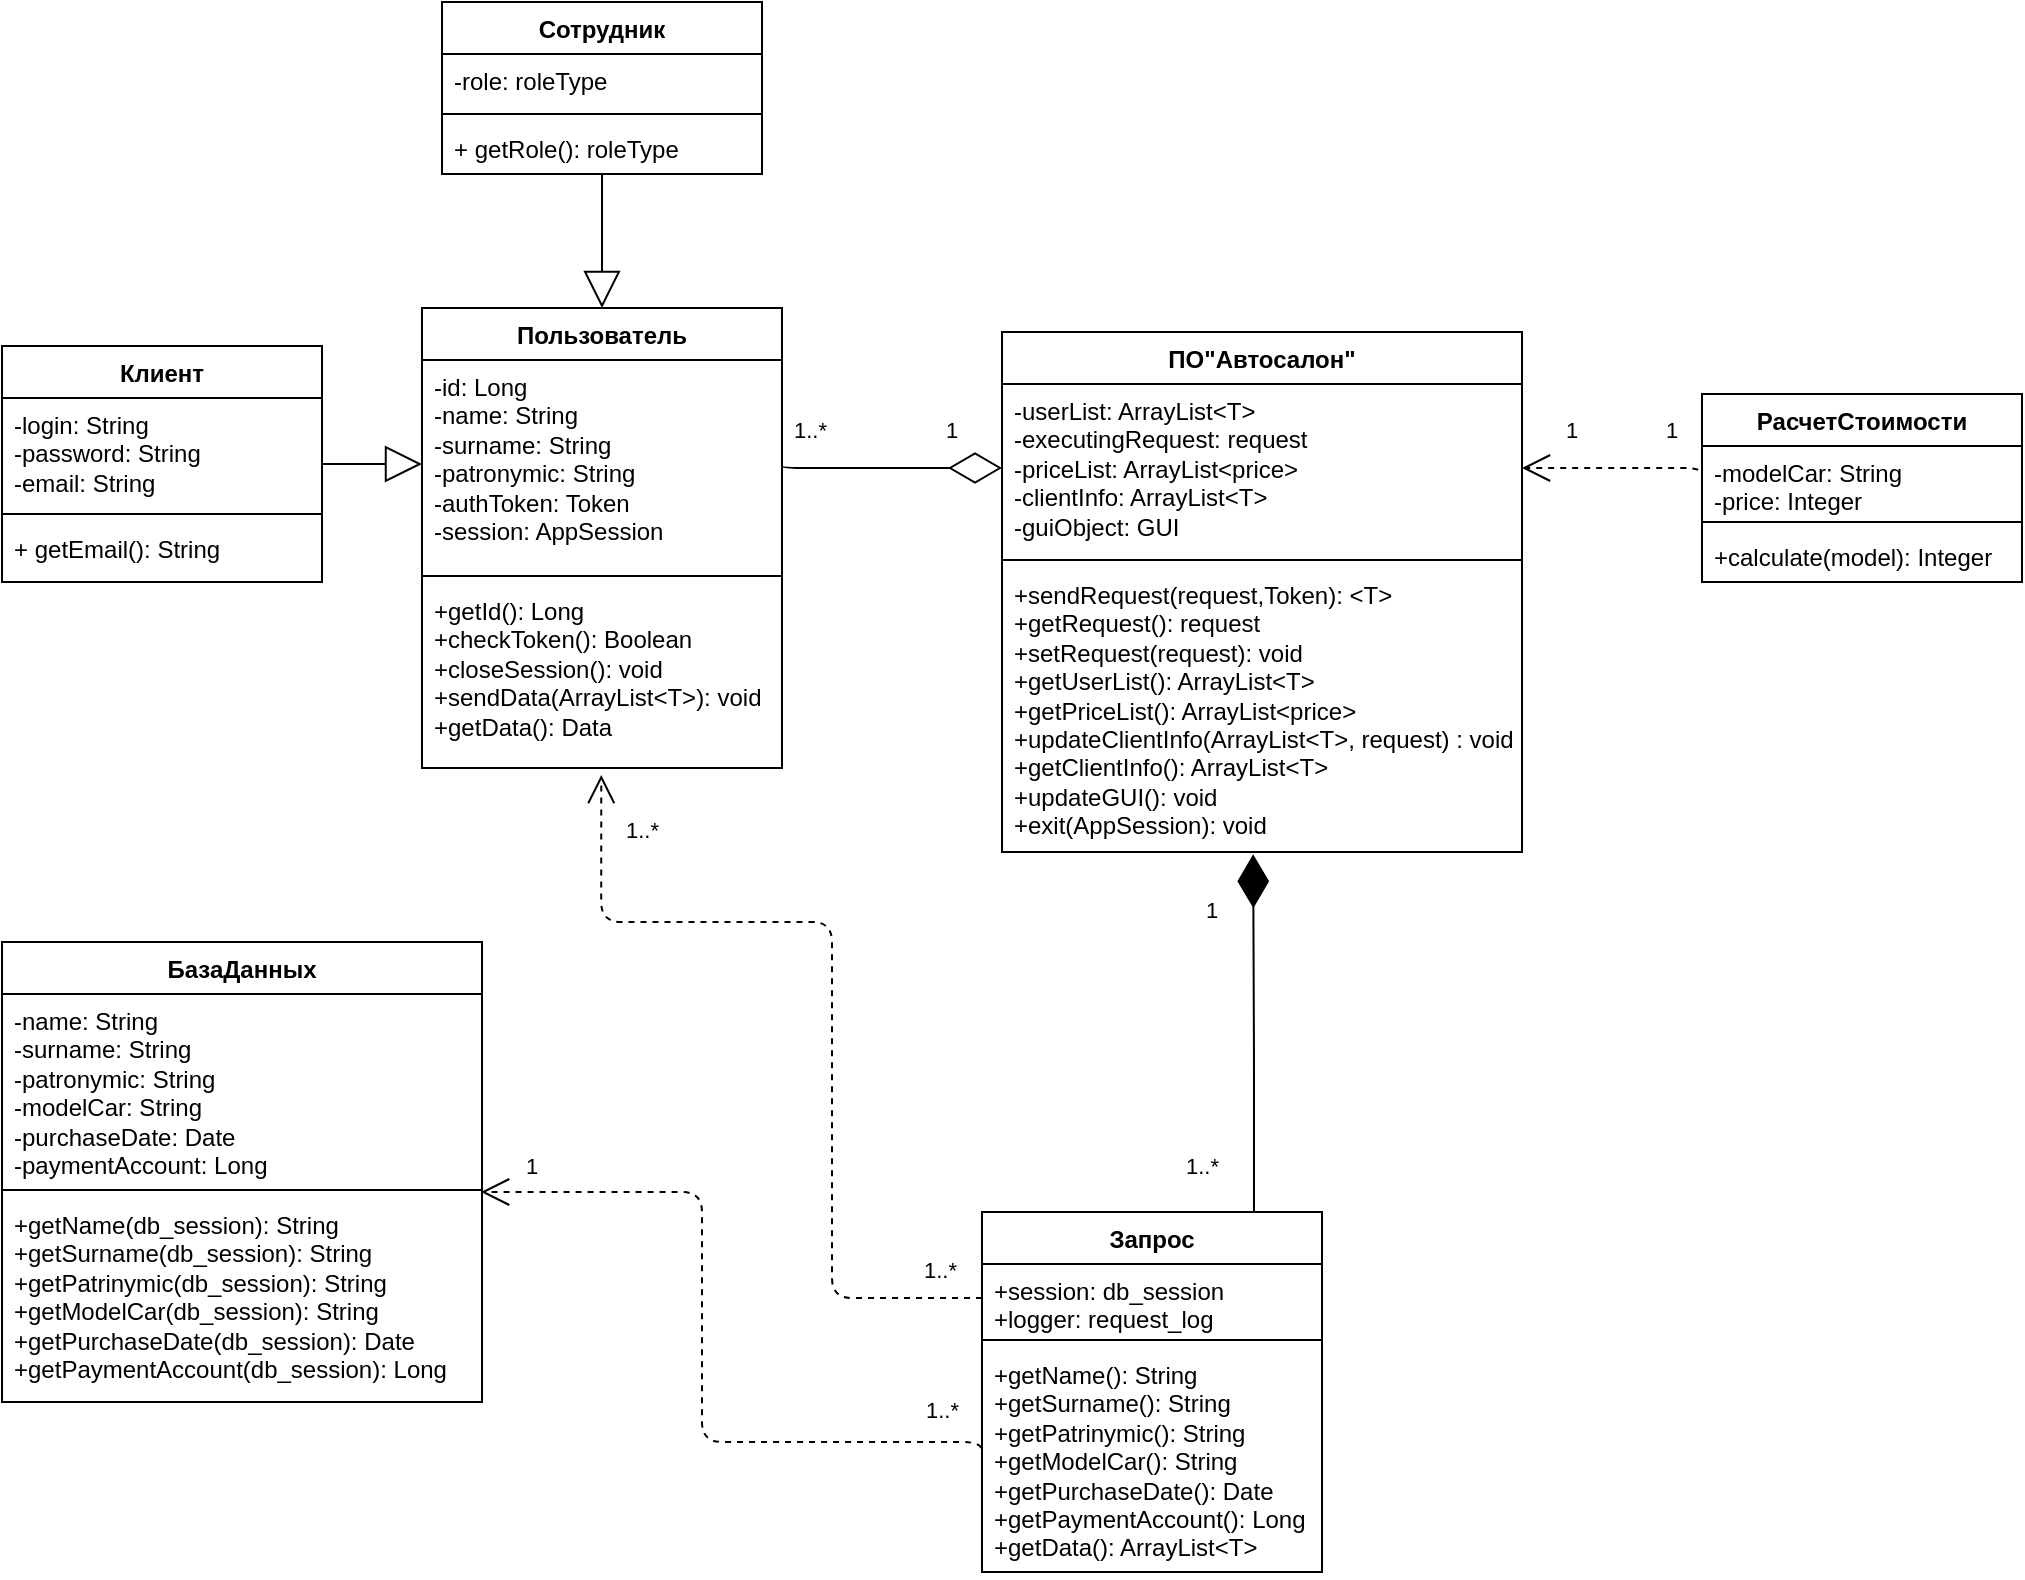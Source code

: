 <mxfile version="21.1.2" type="device">
  <diagram id="C5RBs43oDa-KdzZeNtuy" name="Page-1">
    <mxGraphModel dx="2150" dy="915" grid="1" gridSize="10" guides="1" tooltips="1" connect="1" arrows="1" fold="1" page="1" pageScale="1" pageWidth="827" pageHeight="1169" math="0" shadow="0">
      <root>
        <mxCell id="WIyWlLk6GJQsqaUBKTNV-0" />
        <mxCell id="WIyWlLk6GJQsqaUBKTNV-1" parent="WIyWlLk6GJQsqaUBKTNV-0" />
        <mxCell id="hKfYLebrDdc81g1fv9_H-28" style="edgeStyle=orthogonalEdgeStyle;rounded=1;orthogonalLoop=1;jettySize=auto;html=1;entryX=0.5;entryY=0;entryDx=0;entryDy=0;endArrow=block;endSize=16;endFill=0;" edge="1" parent="WIyWlLk6GJQsqaUBKTNV-1" source="hKfYLebrDdc81g1fv9_H-0" target="hKfYLebrDdc81g1fv9_H-8">
          <mxGeometry relative="1" as="geometry" />
        </mxCell>
        <mxCell id="hKfYLebrDdc81g1fv9_H-0" value="Сотрудник" style="swimlane;fontStyle=1;align=center;verticalAlign=top;childLayout=stackLayout;horizontal=1;startSize=26;horizontalStack=0;resizeParent=1;resizeParentMax=0;resizeLast=0;collapsible=1;marginBottom=0;whiteSpace=wrap;html=1;" vertex="1" parent="WIyWlLk6GJQsqaUBKTNV-1">
          <mxGeometry x="550" y="180" width="160" height="86" as="geometry" />
        </mxCell>
        <mxCell id="hKfYLebrDdc81g1fv9_H-1" value="-role: roleType" style="text;strokeColor=none;fillColor=none;align=left;verticalAlign=top;spacingLeft=4;spacingRight=4;overflow=hidden;rotatable=0;points=[[0,0.5],[1,0.5]];portConstraint=eastwest;whiteSpace=wrap;html=1;" vertex="1" parent="hKfYLebrDdc81g1fv9_H-0">
          <mxGeometry y="26" width="160" height="26" as="geometry" />
        </mxCell>
        <mxCell id="hKfYLebrDdc81g1fv9_H-2" value="" style="line;strokeWidth=1;fillColor=none;align=left;verticalAlign=middle;spacingTop=-1;spacingLeft=3;spacingRight=3;rotatable=0;labelPosition=right;points=[];portConstraint=eastwest;strokeColor=inherit;" vertex="1" parent="hKfYLebrDdc81g1fv9_H-0">
          <mxGeometry y="52" width="160" height="8" as="geometry" />
        </mxCell>
        <mxCell id="hKfYLebrDdc81g1fv9_H-3" value="+ getRole(): roleType" style="text;strokeColor=none;fillColor=none;align=left;verticalAlign=top;spacingLeft=4;spacingRight=4;overflow=hidden;rotatable=0;points=[[0,0.5],[1,0.5]];portConstraint=eastwest;whiteSpace=wrap;html=1;" vertex="1" parent="hKfYLebrDdc81g1fv9_H-0">
          <mxGeometry y="60" width="160" height="26" as="geometry" />
        </mxCell>
        <mxCell id="hKfYLebrDdc81g1fv9_H-29" style="edgeStyle=orthogonalEdgeStyle;rounded=1;orthogonalLoop=1;jettySize=auto;html=1;entryX=0;entryY=0.5;entryDx=0;entryDy=0;endArrow=block;endSize=16;endFill=0;" edge="1" parent="WIyWlLk6GJQsqaUBKTNV-1" source="hKfYLebrDdc81g1fv9_H-4" target="hKfYLebrDdc81g1fv9_H-9">
          <mxGeometry relative="1" as="geometry" />
        </mxCell>
        <mxCell id="hKfYLebrDdc81g1fv9_H-4" value="Клиент" style="swimlane;fontStyle=1;align=center;verticalAlign=top;childLayout=stackLayout;horizontal=1;startSize=26;horizontalStack=0;resizeParent=1;resizeParentMax=0;resizeLast=0;collapsible=1;marginBottom=0;whiteSpace=wrap;html=1;" vertex="1" parent="WIyWlLk6GJQsqaUBKTNV-1">
          <mxGeometry x="330" y="352" width="160" height="118" as="geometry">
            <mxRectangle x="10" y="206" width="80" height="30" as="alternateBounds" />
          </mxGeometry>
        </mxCell>
        <mxCell id="hKfYLebrDdc81g1fv9_H-5" value="-login: String&lt;br&gt;-password: String&lt;br&gt;-email: String" style="text;strokeColor=none;fillColor=none;align=left;verticalAlign=top;spacingLeft=4;spacingRight=4;overflow=hidden;rotatable=0;points=[[0,0.5],[1,0.5]];portConstraint=eastwest;whiteSpace=wrap;html=1;" vertex="1" parent="hKfYLebrDdc81g1fv9_H-4">
          <mxGeometry y="26" width="160" height="54" as="geometry" />
        </mxCell>
        <mxCell id="hKfYLebrDdc81g1fv9_H-6" value="" style="line;strokeWidth=1;fillColor=none;align=left;verticalAlign=middle;spacingTop=-1;spacingLeft=3;spacingRight=3;rotatable=0;labelPosition=right;points=[];portConstraint=eastwest;strokeColor=inherit;" vertex="1" parent="hKfYLebrDdc81g1fv9_H-4">
          <mxGeometry y="80" width="160" height="8" as="geometry" />
        </mxCell>
        <mxCell id="hKfYLebrDdc81g1fv9_H-7" value="+ getEmail(): String" style="text;strokeColor=none;fillColor=none;align=left;verticalAlign=top;spacingLeft=4;spacingRight=4;overflow=hidden;rotatable=0;points=[[0,0.5],[1,0.5]];portConstraint=eastwest;whiteSpace=wrap;html=1;" vertex="1" parent="hKfYLebrDdc81g1fv9_H-4">
          <mxGeometry y="88" width="160" height="30" as="geometry" />
        </mxCell>
        <mxCell id="hKfYLebrDdc81g1fv9_H-30" style="edgeStyle=orthogonalEdgeStyle;rounded=1;orthogonalLoop=1;jettySize=auto;html=1;entryX=0;entryY=0.5;entryDx=0;entryDy=0;endArrow=diamondThin;endFill=0;endSize=24;exitX=1;exitY=0.5;exitDx=0;exitDy=0;" edge="1" parent="WIyWlLk6GJQsqaUBKTNV-1" source="hKfYLebrDdc81g1fv9_H-9" target="hKfYLebrDdc81g1fv9_H-13">
          <mxGeometry relative="1" as="geometry">
            <Array as="points">
              <mxPoint x="720" y="413" />
            </Array>
          </mxGeometry>
        </mxCell>
        <mxCell id="hKfYLebrDdc81g1fv9_H-8" value="Пользователь" style="swimlane;fontStyle=1;align=center;verticalAlign=top;childLayout=stackLayout;horizontal=1;startSize=26;horizontalStack=0;resizeParent=1;resizeParentMax=0;resizeLast=0;collapsible=1;marginBottom=0;whiteSpace=wrap;html=1;" vertex="1" parent="WIyWlLk6GJQsqaUBKTNV-1">
          <mxGeometry x="540" y="333" width="180" height="230" as="geometry">
            <mxRectangle x="220" y="210" width="130" height="30" as="alternateBounds" />
          </mxGeometry>
        </mxCell>
        <mxCell id="hKfYLebrDdc81g1fv9_H-9" value="-id: Long&lt;br&gt;-name: String&lt;br&gt;-surname: String&lt;br&gt;-patronymic: String&lt;br&gt;-authToken: Token&lt;br&gt;-session: AppSession" style="text;strokeColor=none;fillColor=none;align=left;verticalAlign=top;spacingLeft=4;spacingRight=4;overflow=hidden;rotatable=0;points=[[0,0.5],[1,0.5]];portConstraint=eastwest;whiteSpace=wrap;html=1;" vertex="1" parent="hKfYLebrDdc81g1fv9_H-8">
          <mxGeometry y="26" width="180" height="104" as="geometry" />
        </mxCell>
        <mxCell id="hKfYLebrDdc81g1fv9_H-10" value="" style="line;strokeWidth=1;fillColor=none;align=left;verticalAlign=middle;spacingTop=-1;spacingLeft=3;spacingRight=3;rotatable=0;labelPosition=right;points=[];portConstraint=eastwest;strokeColor=inherit;" vertex="1" parent="hKfYLebrDdc81g1fv9_H-8">
          <mxGeometry y="130" width="180" height="8" as="geometry" />
        </mxCell>
        <mxCell id="hKfYLebrDdc81g1fv9_H-11" value="+getId(): Long&lt;br&gt;+checkToken(): Boolean&lt;br&gt;+closeSession(): void&lt;br&gt;+sendData(ArrayList&amp;lt;T&amp;gt;): void&lt;br&gt;+getData(): Data" style="text;strokeColor=none;fillColor=none;align=left;verticalAlign=top;spacingLeft=4;spacingRight=4;overflow=hidden;rotatable=0;points=[[0,0.5],[1,0.5]];portConstraint=eastwest;whiteSpace=wrap;html=1;" vertex="1" parent="hKfYLebrDdc81g1fv9_H-8">
          <mxGeometry y="138" width="180" height="92" as="geometry" />
        </mxCell>
        <mxCell id="hKfYLebrDdc81g1fv9_H-12" value="ПО&quot;Автосалон&quot;" style="swimlane;fontStyle=1;align=center;verticalAlign=top;childLayout=stackLayout;horizontal=1;startSize=26;horizontalStack=0;resizeParent=1;resizeParentMax=0;resizeLast=0;collapsible=1;marginBottom=0;whiteSpace=wrap;html=1;" vertex="1" parent="WIyWlLk6GJQsqaUBKTNV-1">
          <mxGeometry x="830" y="345" width="260" height="260" as="geometry" />
        </mxCell>
        <mxCell id="hKfYLebrDdc81g1fv9_H-13" value="-userList: ArrayList&amp;lt;T&amp;gt;&lt;br&gt;-executingRequest: request&lt;br&gt;-priceList: ArrayList&amp;lt;price&amp;gt;&lt;br&gt;-clientInfo: ArrayList&amp;lt;T&amp;gt;&lt;br&gt;-guiObject: GUI" style="text;strokeColor=none;fillColor=none;align=left;verticalAlign=top;spacingLeft=4;spacingRight=4;overflow=hidden;rotatable=0;points=[[0,0.5],[1,0.5]];portConstraint=eastwest;whiteSpace=wrap;html=1;" vertex="1" parent="hKfYLebrDdc81g1fv9_H-12">
          <mxGeometry y="26" width="260" height="84" as="geometry" />
        </mxCell>
        <mxCell id="hKfYLebrDdc81g1fv9_H-14" value="" style="line;strokeWidth=1;fillColor=none;align=left;verticalAlign=middle;spacingTop=-1;spacingLeft=3;spacingRight=3;rotatable=0;labelPosition=right;points=[];portConstraint=eastwest;strokeColor=inherit;" vertex="1" parent="hKfYLebrDdc81g1fv9_H-12">
          <mxGeometry y="110" width="260" height="8" as="geometry" />
        </mxCell>
        <mxCell id="hKfYLebrDdc81g1fv9_H-15" value="+sendRequest(request,Token): &amp;lt;T&amp;gt;&lt;br&gt;+getRequest(): request&lt;br&gt;+setRequest(request): void&lt;br&gt;+getUserList(): ArrayList&amp;lt;T&amp;gt;&lt;br&gt;+getPriceList(): ArrayList&amp;lt;price&amp;gt;&lt;br&gt;+updateClientInfo(ArrayList&amp;lt;T&amp;gt;, request) : void&lt;br&gt;+getClientInfo(): ArrayList&amp;lt;T&amp;gt;&lt;br&gt;+updateGUI(): void&lt;br&gt;+exit(AppSession): void" style="text;strokeColor=none;fillColor=none;align=left;verticalAlign=top;spacingLeft=4;spacingRight=4;overflow=hidden;rotatable=0;points=[[0,0.5],[1,0.5]];portConstraint=eastwest;whiteSpace=wrap;html=1;" vertex="1" parent="hKfYLebrDdc81g1fv9_H-12">
          <mxGeometry y="118" width="260" height="142" as="geometry" />
        </mxCell>
        <mxCell id="hKfYLebrDdc81g1fv9_H-16" value="БазаДанных" style="swimlane;fontStyle=1;align=center;verticalAlign=top;childLayout=stackLayout;horizontal=1;startSize=26;horizontalStack=0;resizeParent=1;resizeParentMax=0;resizeLast=0;collapsible=1;marginBottom=0;whiteSpace=wrap;html=1;" vertex="1" parent="WIyWlLk6GJQsqaUBKTNV-1">
          <mxGeometry x="330" y="650" width="240" height="230" as="geometry" />
        </mxCell>
        <mxCell id="hKfYLebrDdc81g1fv9_H-17" value="-name: String&lt;br&gt;-surname: String&lt;br&gt;-patronymic: String&lt;br&gt;-modelCar: String&lt;br&gt;-purchaseDate: Date&lt;br&gt;-paymentAccount: Long" style="text;strokeColor=none;fillColor=none;align=left;verticalAlign=top;spacingLeft=4;spacingRight=4;overflow=hidden;rotatable=0;points=[[0,0.5],[1,0.5]];portConstraint=eastwest;whiteSpace=wrap;html=1;" vertex="1" parent="hKfYLebrDdc81g1fv9_H-16">
          <mxGeometry y="26" width="240" height="94" as="geometry" />
        </mxCell>
        <mxCell id="hKfYLebrDdc81g1fv9_H-18" value="" style="line;strokeWidth=1;fillColor=none;align=left;verticalAlign=middle;spacingTop=-1;spacingLeft=3;spacingRight=3;rotatable=0;labelPosition=right;points=[];portConstraint=eastwest;strokeColor=inherit;" vertex="1" parent="hKfYLebrDdc81g1fv9_H-16">
          <mxGeometry y="120" width="240" height="8" as="geometry" />
        </mxCell>
        <mxCell id="hKfYLebrDdc81g1fv9_H-19" value="+getName(db_session): String&lt;br&gt;+getSurname(db_session): String&lt;br&gt;+getPatrinymic(db_session): String&lt;br&gt;+getModelCar(db_session): String&lt;br&gt;+getPurchaseDate(db_session): Date&lt;br&gt;+getPaymentAccount(db_session): Long" style="text;strokeColor=none;fillColor=none;align=left;verticalAlign=top;spacingLeft=4;spacingRight=4;overflow=hidden;rotatable=0;points=[[0,0.5],[1,0.5]];portConstraint=eastwest;whiteSpace=wrap;html=1;" vertex="1" parent="hKfYLebrDdc81g1fv9_H-16">
          <mxGeometry y="128" width="240" height="102" as="geometry" />
        </mxCell>
        <mxCell id="hKfYLebrDdc81g1fv9_H-32" style="edgeStyle=orthogonalEdgeStyle;rounded=1;orthogonalLoop=1;jettySize=auto;html=1;entryX=0.483;entryY=1.008;entryDx=0;entryDy=0;entryPerimeter=0;endArrow=diamondThin;endFill=1;endSize=24;" edge="1" parent="WIyWlLk6GJQsqaUBKTNV-1" source="hKfYLebrDdc81g1fv9_H-20" target="hKfYLebrDdc81g1fv9_H-15">
          <mxGeometry relative="1" as="geometry">
            <Array as="points">
              <mxPoint x="956" y="710" />
              <mxPoint x="956" y="710" />
            </Array>
          </mxGeometry>
        </mxCell>
        <mxCell id="hKfYLebrDdc81g1fv9_H-20" value="Запрос" style="swimlane;fontStyle=1;align=center;verticalAlign=top;childLayout=stackLayout;horizontal=1;startSize=26;horizontalStack=0;resizeParent=1;resizeParentMax=0;resizeLast=0;collapsible=1;marginBottom=0;whiteSpace=wrap;html=1;" vertex="1" parent="WIyWlLk6GJQsqaUBKTNV-1">
          <mxGeometry x="820" y="785" width="170" height="180" as="geometry" />
        </mxCell>
        <mxCell id="hKfYLebrDdc81g1fv9_H-21" value="+session: db_session&lt;br&gt;+logger: request_log" style="text;strokeColor=none;fillColor=none;align=left;verticalAlign=top;spacingLeft=4;spacingRight=4;overflow=hidden;rotatable=0;points=[[0,0.5],[1,0.5]];portConstraint=eastwest;whiteSpace=wrap;html=1;" vertex="1" parent="hKfYLebrDdc81g1fv9_H-20">
          <mxGeometry y="26" width="170" height="34" as="geometry" />
        </mxCell>
        <mxCell id="hKfYLebrDdc81g1fv9_H-22" value="" style="line;strokeWidth=1;fillColor=none;align=left;verticalAlign=middle;spacingTop=-1;spacingLeft=3;spacingRight=3;rotatable=0;labelPosition=right;points=[];portConstraint=eastwest;strokeColor=inherit;" vertex="1" parent="hKfYLebrDdc81g1fv9_H-20">
          <mxGeometry y="60" width="170" height="8" as="geometry" />
        </mxCell>
        <mxCell id="hKfYLebrDdc81g1fv9_H-23" value="+getName(): String&lt;br style=&quot;border-color: var(--border-color);&quot;&gt;+getSurname(): String&lt;br style=&quot;border-color: var(--border-color);&quot;&gt;+getPatrinymic(): String&lt;br style=&quot;border-color: var(--border-color);&quot;&gt;+getModelCar(): String&lt;br style=&quot;border-color: var(--border-color);&quot;&gt;+getPurchaseDate(): Date&lt;br style=&quot;border-color: var(--border-color);&quot;&gt;+getPaymentAccount(): Long&lt;br&gt;+getData(): ArrayList&amp;lt;T&amp;gt;" style="text;strokeColor=none;fillColor=none;align=left;verticalAlign=top;spacingLeft=4;spacingRight=4;overflow=hidden;rotatable=0;points=[[0,0.5],[1,0.5]];portConstraint=eastwest;whiteSpace=wrap;html=1;" vertex="1" parent="hKfYLebrDdc81g1fv9_H-20">
          <mxGeometry y="68" width="170" height="112" as="geometry" />
        </mxCell>
        <mxCell id="hKfYLebrDdc81g1fv9_H-24" value="РасчетСтоимости" style="swimlane;fontStyle=1;align=center;verticalAlign=top;childLayout=stackLayout;horizontal=1;startSize=26;horizontalStack=0;resizeParent=1;resizeParentMax=0;resizeLast=0;collapsible=1;marginBottom=0;whiteSpace=wrap;html=1;" vertex="1" parent="WIyWlLk6GJQsqaUBKTNV-1">
          <mxGeometry x="1180" y="376" width="160" height="94" as="geometry" />
        </mxCell>
        <mxCell id="hKfYLebrDdc81g1fv9_H-25" value="-modelCar: String&lt;br&gt;-price: Integer" style="text;strokeColor=none;fillColor=none;align=left;verticalAlign=top;spacingLeft=4;spacingRight=4;overflow=hidden;rotatable=0;points=[[0,0.5],[1,0.5]];portConstraint=eastwest;whiteSpace=wrap;html=1;" vertex="1" parent="hKfYLebrDdc81g1fv9_H-24">
          <mxGeometry y="26" width="160" height="34" as="geometry" />
        </mxCell>
        <mxCell id="hKfYLebrDdc81g1fv9_H-26" value="" style="line;strokeWidth=1;fillColor=none;align=left;verticalAlign=middle;spacingTop=-1;spacingLeft=3;spacingRight=3;rotatable=0;labelPosition=right;points=[];portConstraint=eastwest;strokeColor=inherit;" vertex="1" parent="hKfYLebrDdc81g1fv9_H-24">
          <mxGeometry y="60" width="160" height="8" as="geometry" />
        </mxCell>
        <mxCell id="hKfYLebrDdc81g1fv9_H-27" value="+calculate(model): Integer" style="text;strokeColor=none;fillColor=none;align=left;verticalAlign=top;spacingLeft=4;spacingRight=4;overflow=hidden;rotatable=0;points=[[0,0.5],[1,0.5]];portConstraint=eastwest;whiteSpace=wrap;html=1;" vertex="1" parent="hKfYLebrDdc81g1fv9_H-24">
          <mxGeometry y="68" width="160" height="26" as="geometry" />
        </mxCell>
        <mxCell id="hKfYLebrDdc81g1fv9_H-31" style="edgeStyle=orthogonalEdgeStyle;rounded=1;orthogonalLoop=1;jettySize=auto;html=1;entryX=1;entryY=0.5;entryDx=0;entryDy=0;endArrow=open;endSize=12;dashed=1;exitX=0;exitY=0.5;exitDx=0;exitDy=0;" edge="1" parent="WIyWlLk6GJQsqaUBKTNV-1" source="hKfYLebrDdc81g1fv9_H-25" target="hKfYLebrDdc81g1fv9_H-13">
          <mxGeometry relative="1" as="geometry">
            <Array as="points">
              <mxPoint x="1180" y="413" />
            </Array>
          </mxGeometry>
        </mxCell>
        <mxCell id="hKfYLebrDdc81g1fv9_H-35" style="edgeStyle=orthogonalEdgeStyle;rounded=1;orthogonalLoop=1;jettySize=auto;html=1;exitX=0;exitY=0.5;exitDx=0;exitDy=0;entryX=0.998;entryY=0.625;entryDx=0;entryDy=0;entryPerimeter=0;endArrow=open;endSize=12;dashed=1;" edge="1" parent="WIyWlLk6GJQsqaUBKTNV-1" source="hKfYLebrDdc81g1fv9_H-23" target="hKfYLebrDdc81g1fv9_H-18">
          <mxGeometry relative="1" as="geometry">
            <Array as="points">
              <mxPoint x="820" y="900" />
              <mxPoint x="680" y="900" />
              <mxPoint x="680" y="775" />
            </Array>
          </mxGeometry>
        </mxCell>
        <mxCell id="hKfYLebrDdc81g1fv9_H-36" style="edgeStyle=orthogonalEdgeStyle;rounded=1;orthogonalLoop=1;jettySize=auto;html=1;exitX=0;exitY=0.5;exitDx=0;exitDy=0;entryX=0.498;entryY=1.038;entryDx=0;entryDy=0;entryPerimeter=0;endArrow=open;endSize=12;dashed=1;" edge="1" parent="WIyWlLk6GJQsqaUBKTNV-1" source="hKfYLebrDdc81g1fv9_H-21" target="hKfYLebrDdc81g1fv9_H-11">
          <mxGeometry relative="1" as="geometry">
            <Array as="points">
              <mxPoint x="745" y="828" />
              <mxPoint x="745" y="640" />
              <mxPoint x="630" y="640" />
            </Array>
          </mxGeometry>
        </mxCell>
        <mxCell id="hKfYLebrDdc81g1fv9_H-41" value="&lt;span style=&quot;color: rgb(0, 0, 0); font-family: Helvetica; font-size: 11px; font-style: normal; font-variant-ligatures: normal; font-variant-caps: normal; font-weight: 400; letter-spacing: normal; orphans: 2; text-align: center; text-indent: 0px; text-transform: none; widows: 2; word-spacing: 0px; -webkit-text-stroke-width: 0px; background-color: rgb(255, 255, 255); text-decoration-thickness: initial; text-decoration-style: initial; text-decoration-color: initial; float: none; display: inline !important;&quot;&gt;1..*&lt;/span&gt;" style="text;whiteSpace=wrap;html=1;" vertex="1" parent="WIyWlLk6GJQsqaUBKTNV-1">
          <mxGeometry x="789" y="800" width="21" height="30" as="geometry" />
        </mxCell>
        <mxCell id="hKfYLebrDdc81g1fv9_H-43" value="&lt;span style=&quot;color: rgb(0, 0, 0); font-family: Helvetica; font-size: 11px; font-style: normal; font-variant-ligatures: normal; font-variant-caps: normal; font-weight: 400; letter-spacing: normal; orphans: 2; text-align: center; text-indent: 0px; text-transform: none; widows: 2; word-spacing: 0px; -webkit-text-stroke-width: 0px; background-color: rgb(255, 255, 255); text-decoration-thickness: initial; text-decoration-style: initial; text-decoration-color: initial; float: none; display: inline !important;&quot;&gt;1..*&lt;/span&gt;" style="text;whiteSpace=wrap;html=1;" vertex="1" parent="WIyWlLk6GJQsqaUBKTNV-1">
          <mxGeometry x="640" y="580" width="20" height="30" as="geometry" />
        </mxCell>
        <mxCell id="hKfYLebrDdc81g1fv9_H-44" value="&lt;span style=&quot;color: rgb(0, 0, 0); font-family: Helvetica; font-size: 11px; font-style: normal; font-variant-ligatures: normal; font-variant-caps: normal; font-weight: 400; letter-spacing: normal; orphans: 2; text-align: center; text-indent: 0px; text-transform: none; widows: 2; word-spacing: 0px; -webkit-text-stroke-width: 0px; background-color: rgb(255, 255, 255); text-decoration-thickness: initial; text-decoration-style: initial; text-decoration-color: initial; float: none; display: inline !important;&quot;&gt;1..*&lt;/span&gt;" style="text;whiteSpace=wrap;html=1;" vertex="1" parent="WIyWlLk6GJQsqaUBKTNV-1">
          <mxGeometry x="920" y="748" width="20" height="30" as="geometry" />
        </mxCell>
        <mxCell id="hKfYLebrDdc81g1fv9_H-47" value="&lt;span style=&quot;color: rgb(0, 0, 0); font-family: Helvetica; font-size: 11px; font-style: normal; font-variant-ligatures: normal; font-variant-caps: normal; font-weight: 400; letter-spacing: normal; orphans: 2; text-align: center; text-indent: 0px; text-transform: none; widows: 2; word-spacing: 0px; -webkit-text-stroke-width: 0px; background-color: rgb(255, 255, 255); text-decoration-thickness: initial; text-decoration-style: initial; text-decoration-color: initial; float: none; display: inline !important;&quot;&gt;1&lt;/span&gt;" style="text;whiteSpace=wrap;html=1;" vertex="1" parent="WIyWlLk6GJQsqaUBKTNV-1">
          <mxGeometry x="1110" y="380" width="10" height="30" as="geometry" />
        </mxCell>
        <mxCell id="hKfYLebrDdc81g1fv9_H-48" value="&lt;span style=&quot;color: rgb(0, 0, 0); font-family: Helvetica; font-size: 11px; font-style: normal; font-variant-ligatures: normal; font-variant-caps: normal; font-weight: 400; letter-spacing: normal; orphans: 2; text-align: center; text-indent: 0px; text-transform: none; widows: 2; word-spacing: 0px; -webkit-text-stroke-width: 0px; background-color: rgb(255, 255, 255); text-decoration-thickness: initial; text-decoration-style: initial; text-decoration-color: initial; float: none; display: inline !important;&quot;&gt;1&lt;/span&gt;" style="text;whiteSpace=wrap;html=1;" vertex="1" parent="WIyWlLk6GJQsqaUBKTNV-1">
          <mxGeometry x="1160" y="380" width="10" height="30" as="geometry" />
        </mxCell>
        <mxCell id="hKfYLebrDdc81g1fv9_H-50" value="&lt;span style=&quot;color: rgb(0, 0, 0); font-family: Helvetica; font-size: 11px; font-style: normal; font-variant-ligatures: normal; font-variant-caps: normal; font-weight: 400; letter-spacing: normal; orphans: 2; text-align: center; text-indent: 0px; text-transform: none; widows: 2; word-spacing: 0px; -webkit-text-stroke-width: 0px; background-color: rgb(255, 255, 255); text-decoration-thickness: initial; text-decoration-style: initial; text-decoration-color: initial; float: none; display: inline !important;&quot;&gt;1..*&lt;/span&gt;" style="text;whiteSpace=wrap;html=1;" vertex="1" parent="WIyWlLk6GJQsqaUBKTNV-1">
          <mxGeometry x="724" y="380" width="20" height="30" as="geometry" />
        </mxCell>
        <mxCell id="hKfYLebrDdc81g1fv9_H-51" value="&lt;span style=&quot;color: rgb(0, 0, 0); font-family: Helvetica; font-size: 11px; font-style: normal; font-variant-ligatures: normal; font-variant-caps: normal; font-weight: 400; letter-spacing: normal; orphans: 2; text-align: center; text-indent: 0px; text-transform: none; widows: 2; word-spacing: 0px; -webkit-text-stroke-width: 0px; background-color: rgb(255, 255, 255); text-decoration-thickness: initial; text-decoration-style: initial; text-decoration-color: initial; float: none; display: inline !important;&quot;&gt;1&lt;/span&gt;" style="text;whiteSpace=wrap;html=1;" vertex="1" parent="WIyWlLk6GJQsqaUBKTNV-1">
          <mxGeometry x="800" y="380" width="10" height="30" as="geometry" />
        </mxCell>
        <mxCell id="hKfYLebrDdc81g1fv9_H-56" value="&lt;span style=&quot;color: rgb(0, 0, 0); font-family: Helvetica; font-size: 11px; font-style: normal; font-variant-ligatures: normal; font-variant-caps: normal; font-weight: 400; letter-spacing: normal; orphans: 2; text-align: center; text-indent: 0px; text-transform: none; widows: 2; word-spacing: 0px; -webkit-text-stroke-width: 0px; background-color: rgb(255, 255, 255); text-decoration-thickness: initial; text-decoration-style: initial; text-decoration-color: initial; float: none; display: inline !important;&quot;&gt;1&lt;/span&gt;" style="text;whiteSpace=wrap;html=1;" vertex="1" parent="WIyWlLk6GJQsqaUBKTNV-1">
          <mxGeometry x="930" y="620" width="10" height="30" as="geometry" />
        </mxCell>
        <mxCell id="hKfYLebrDdc81g1fv9_H-57" value="&lt;span style=&quot;color: rgb(0, 0, 0); font-family: Helvetica; font-size: 11px; font-style: normal; font-variant-ligatures: normal; font-variant-caps: normal; font-weight: 400; letter-spacing: normal; orphans: 2; text-align: center; text-indent: 0px; text-transform: none; widows: 2; word-spacing: 0px; -webkit-text-stroke-width: 0px; background-color: rgb(255, 255, 255); text-decoration-thickness: initial; text-decoration-style: initial; text-decoration-color: initial; float: none; display: inline !important;&quot;&gt;1&lt;/span&gt;" style="text;whiteSpace=wrap;html=1;" vertex="1" parent="WIyWlLk6GJQsqaUBKTNV-1">
          <mxGeometry x="590" y="748" width="10" height="30" as="geometry" />
        </mxCell>
        <mxCell id="hKfYLebrDdc81g1fv9_H-58" value="&lt;span style=&quot;color: rgb(0, 0, 0); font-family: Helvetica; font-size: 11px; font-style: normal; font-variant-ligatures: normal; font-variant-caps: normal; font-weight: 400; letter-spacing: normal; orphans: 2; text-align: center; text-indent: 0px; text-transform: none; widows: 2; word-spacing: 0px; -webkit-text-stroke-width: 0px; background-color: rgb(255, 255, 255); text-decoration-thickness: initial; text-decoration-style: initial; text-decoration-color: initial; float: none; display: inline !important;&quot;&gt;1..*&lt;/span&gt;" style="text;whiteSpace=wrap;html=1;" vertex="1" parent="WIyWlLk6GJQsqaUBKTNV-1">
          <mxGeometry x="790" y="870" width="20" height="30" as="geometry" />
        </mxCell>
      </root>
    </mxGraphModel>
  </diagram>
</mxfile>
